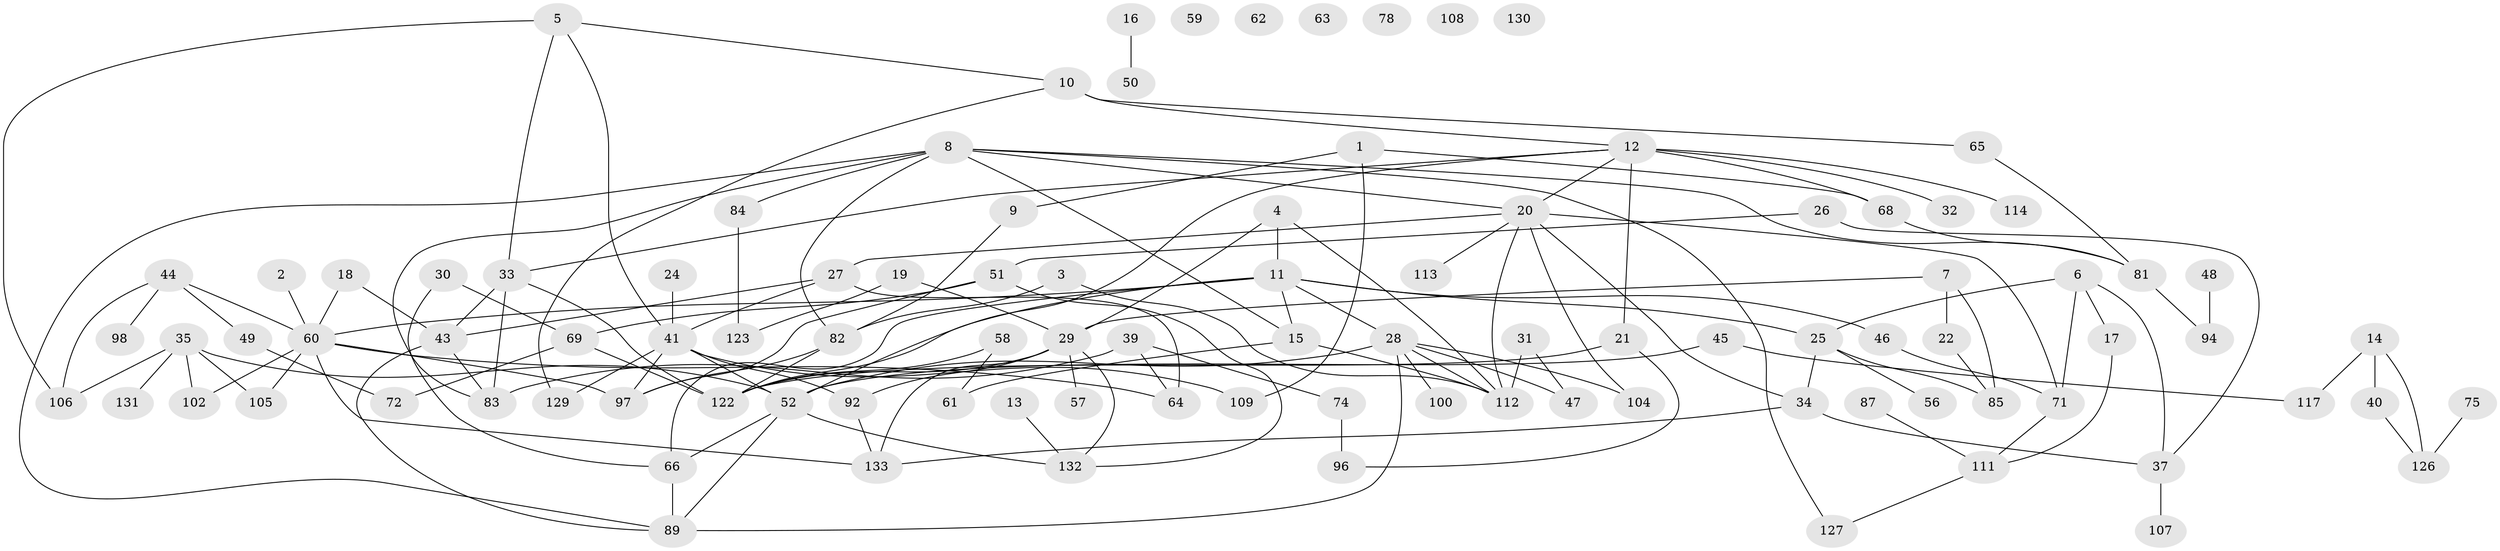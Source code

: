 // Generated by graph-tools (version 1.1) at 2025/23/03/03/25 07:23:27]
// undirected, 100 vertices, 150 edges
graph export_dot {
graph [start="1"]
  node [color=gray90,style=filled];
  1;
  2;
  3;
  4;
  5 [super="+23"];
  6 [super="+110"];
  7 [super="+86"];
  8 [super="+128"];
  9 [super="+73"];
  10 [super="+124"];
  11 [super="+136"];
  12 [super="+120"];
  13;
  14 [super="+90"];
  15 [super="+115"];
  16 [super="+79"];
  17;
  18 [super="+121"];
  19;
  20 [super="+38"];
  21;
  22;
  24;
  25 [super="+36"];
  26;
  27 [super="+76"];
  28 [super="+119"];
  29 [super="+95"];
  30;
  31 [super="+134"];
  32;
  33 [super="+125"];
  34;
  35 [super="+70"];
  37 [super="+54"];
  39;
  40 [super="+42"];
  41 [super="+55"];
  43 [super="+77"];
  44 [super="+67"];
  45;
  46;
  47 [super="+80"];
  48;
  49;
  50;
  51 [super="+53"];
  52 [super="+103"];
  56;
  57;
  58;
  59;
  60 [super="+91"];
  61;
  62;
  63;
  64;
  65;
  66;
  68;
  69;
  71;
  72;
  74;
  75;
  78;
  81 [super="+88"];
  82 [super="+101"];
  83 [super="+93"];
  84;
  85;
  87;
  89 [super="+99"];
  92;
  94;
  96;
  97;
  98;
  100;
  102;
  104;
  105;
  106;
  107;
  108;
  109;
  111 [super="+118"];
  112 [super="+116"];
  113;
  114;
  117;
  122 [super="+135"];
  123;
  126;
  127;
  129;
  130;
  131;
  132;
  133;
  1 -- 9;
  1 -- 68;
  1 -- 109;
  2 -- 60;
  3 -- 112;
  3 -- 82;
  4 -- 29;
  4 -- 112;
  4 -- 11;
  5 -- 106;
  5 -- 33;
  5 -- 10;
  5 -- 41;
  6 -- 17;
  6 -- 25;
  6 -- 37;
  6 -- 71;
  7 -- 22;
  7 -- 85;
  7 -- 29;
  8 -- 15;
  8 -- 127;
  8 -- 82;
  8 -- 89;
  8 -- 20;
  8 -- 81;
  8 -- 84;
  8 -- 83;
  9 -- 82;
  10 -- 12;
  10 -- 129;
  10 -- 65;
  11 -- 15;
  11 -- 25;
  11 -- 66;
  11 -- 122;
  11 -- 60;
  11 -- 46;
  11 -- 28;
  12 -- 21;
  12 -- 68;
  12 -- 114;
  12 -- 32;
  12 -- 33;
  12 -- 52;
  12 -- 20;
  13 -- 132;
  14 -- 117;
  14 -- 40;
  14 -- 126;
  15 -- 112;
  15 -- 61;
  16 -- 50;
  17 -- 111;
  18 -- 43;
  18 -- 60;
  19 -- 29;
  19 -- 123;
  20 -- 27;
  20 -- 34;
  20 -- 71;
  20 -- 104;
  20 -- 113;
  20 -- 112;
  21 -- 96;
  21 -- 122;
  22 -- 85;
  24 -- 41;
  25 -- 34;
  25 -- 56;
  25 -- 85;
  26 -- 51;
  26 -- 37;
  27 -- 64;
  27 -- 41;
  27 -- 43;
  28 -- 100;
  28 -- 104;
  28 -- 112;
  28 -- 47;
  28 -- 89;
  28 -- 52;
  29 -- 57;
  29 -- 92;
  29 -- 132;
  29 -- 133;
  29 -- 122;
  30 -- 66;
  30 -- 69;
  31 -- 47;
  31 -- 112;
  33 -- 83;
  33 -- 122;
  33 -- 43;
  34 -- 37;
  34 -- 133;
  35 -- 102;
  35 -- 105;
  35 -- 106;
  35 -- 52;
  35 -- 131;
  37 -- 107;
  39 -- 64;
  39 -- 74;
  39 -- 83;
  40 -- 126;
  41 -- 92;
  41 -- 97;
  41 -- 129;
  41 -- 109;
  41 -- 52;
  43 -- 89;
  43 -- 83;
  44 -- 49;
  44 -- 98;
  44 -- 106;
  44 -- 60;
  45 -- 117;
  45 -- 52;
  46 -- 71;
  48 -- 94;
  49 -- 72;
  51 -- 132;
  51 -- 97;
  51 -- 69;
  52 -- 66;
  52 -- 132;
  52 -- 89;
  58 -- 61;
  58 -- 122;
  60 -- 133;
  60 -- 64;
  60 -- 97;
  60 -- 102;
  60 -- 105;
  65 -- 81;
  66 -- 89;
  68 -- 81;
  69 -- 72;
  69 -- 122;
  71 -- 111;
  74 -- 96;
  75 -- 126;
  81 -- 94;
  82 -- 97;
  82 -- 122;
  84 -- 123;
  87 -- 111;
  92 -- 133;
  111 -- 127;
}
